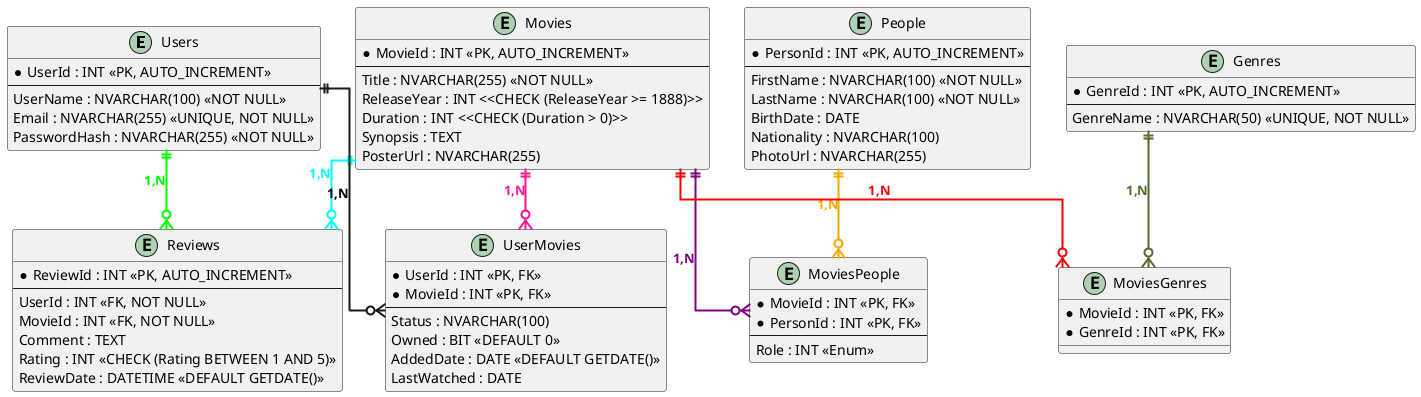@startuml MLD
skinparam linetype ortho

entity "Users" {
  *UserId : INT <<PK, AUTO_INCREMENT>>
  --
  UserName : NVARCHAR(100) <<NOT NULL>>
  Email : NVARCHAR(255) <<UNIQUE, NOT NULL>>
  PasswordHash : NVARCHAR(255) <<NOT NULL>>
}

entity "Movies" {
  *MovieId : INT <<PK, AUTO_INCREMENT>>
  --
  Title : NVARCHAR(255) <<NOT NULL>>
  ReleaseYear : INT <<CHECK (ReleaseYear >= 1888)>>
  Duration : INT <<CHECK (Duration > 0)>>
  Synopsis : TEXT
  PosterUrl : NVARCHAR(255)
}

entity "People" {
  *PersonId : INT <<PK, AUTO_INCREMENT>>
  --
  FirstName : NVARCHAR(100) <<NOT NULL>>
  LastName : NVARCHAR(100) <<NOT NULL>>
  BirthDate : DATE
  Nationality : NVARCHAR(100)
  PhotoUrl : NVARCHAR(255)
}

entity "Genres" {
  *GenreId : INT <<PK, AUTO_INCREMENT>>
  --
  GenreName : NVARCHAR(50) <<UNIQUE, NOT NULL>>
}

entity "Reviews" {
  *ReviewId : INT <<PK, AUTO_INCREMENT>>
  --
  UserId : INT <<FK, NOT NULL>>
  MovieId : INT <<FK, NOT NULL>>
  Comment : TEXT
  Rating : INT <<CHECK (Rating BETWEEN 1 AND 5)>>
  ReviewDate : DATETIME <<DEFAULT GETDATE()>>
}

entity "UserMovies" {
  *UserId : INT <<PK, FK>>
  *MovieId : INT <<PK, FK>>
  --
  Status : NVARCHAR(100)
  Owned : BIT <<DEFAULT 0>>
  AddedDate : DATE <<DEFAULT GETDATE()>>
  LastWatched : DATE
}

entity "MoviesPeople" {
  *MovieId : INT <<PK, FK>>
  *PersonId : INT <<PK, FK>>
  --
  Role : INT <<Enum>>
}

entity "MoviesGenres" {
  *MovieId : INT <<PK, FK>>
  *GenreId : INT <<PK, FK>>
}

Users ||--o{ Reviews #line.bold;line:Lime;text:Lime; : <b>1,N
Movies ||--o{ Reviews #line.bold;line:Cyan;text:Cyan; : <b>1,N
Movies ||--o{ MoviesPeople #line.bold;line:Purple;text:Purple; : <b>1,N
People ||--o{ MoviesPeople #line.bold;line:Orange;text:Orange; : <b>1,N
Movies ||--o{ MoviesGenres #line.bold;line:Red;text:Red; : <b>1,N
Users ||--o{ UserMovies #line.bold; : <b>1,N
Movies ||--o{ UserMovies #line.bold;line:DeepPink;text:DeepPink; : <b>1,N
Genres ||--o{ MoviesGenres #line.bold;line:DarkOliveGreen;text:DarkOliveGreen; : <b>1,N

@enduml

